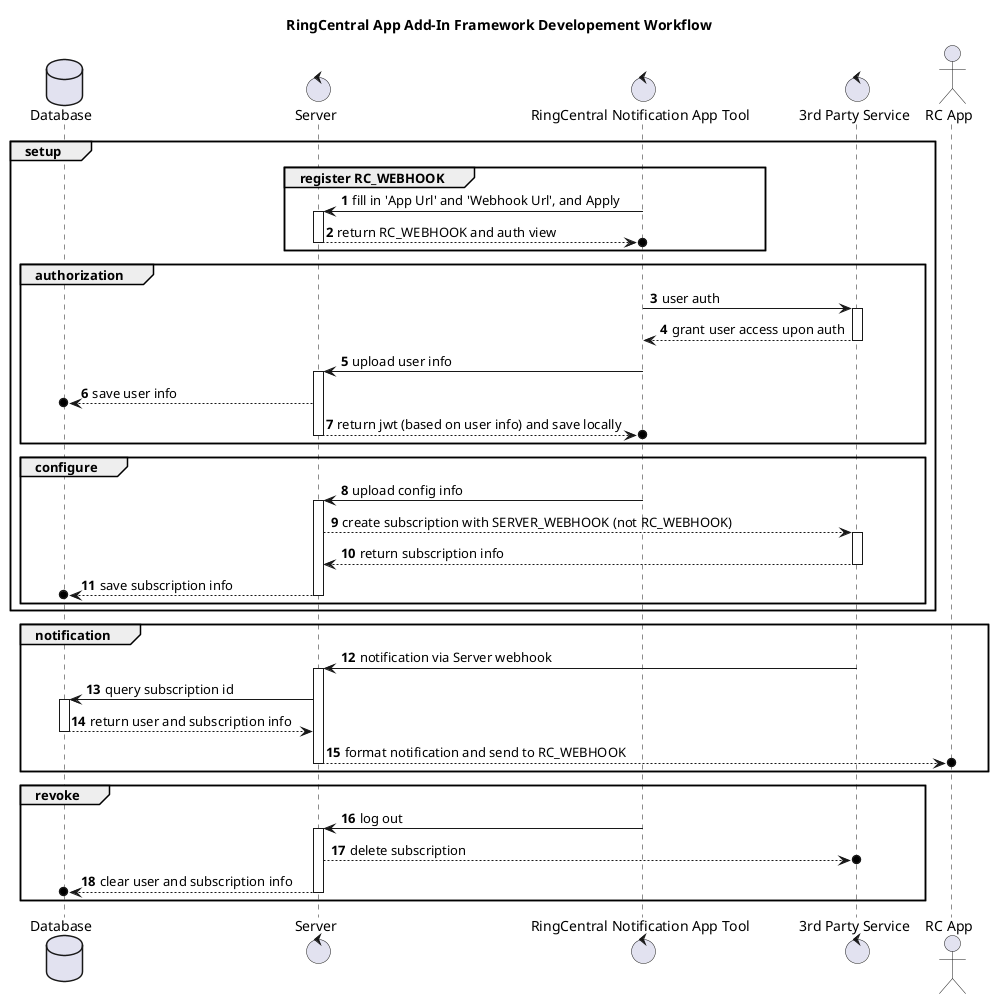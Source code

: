 @startuml

title RingCentral App Add-In Framework Developement Workflow

autonumber

Database "Database" as DB
control "Server" as SERVER
control "RingCentral Notification App Tool" as G
control "3rd Party Service" as T
actor "RC App" as RC

group setup

    group register RC_WEBHOOK
    G -> SERVER: fill in 'App Url' and 'Webhook Url', and Apply
    activate SERVER
    SERVER -->o G: return RC_WEBHOOK and auth view
    deactivate SERVER
    end

    group authorization
    G -> T: user auth
    activate T
    T --> G: grant user access upon auth
    deactivate T
    G -> SERVER: upload user info
    activate SERVER
    SERVER -->o DB: save user info
    SERVER -->o G: return jwt (based on user info) and save locally
    deactivate SERVER
    end

    group configure
    G -> SERVER: upload config info
    activate SERVER
    SERVER --> T: create subscription with SERVER_WEBHOOK (not RC_WEBHOOK)
    activate T
    T --> SERVER: return subscription info
    deactivate T
    SERVER -->o DB: save subscription info
    deactivate SERVER
    end
end

group notification
    T -> SERVER: notification via Server webhook
    activate SERVER
    SERVER -> DB: query subscription id
    activate DB
    DB --> SERVER: return user and subscription info
    deactivate DB
    SERVER -->o RC: format notification and send to RC_WEBHOOK
    deactivate SERVER
end

group revoke
    G -> SERVER: log out
    activate SERVER
    SERVER -->o T: delete subscription
    SERVER -->o DB: clear user and subscription info
    deactivate SERVER
end

@enduml